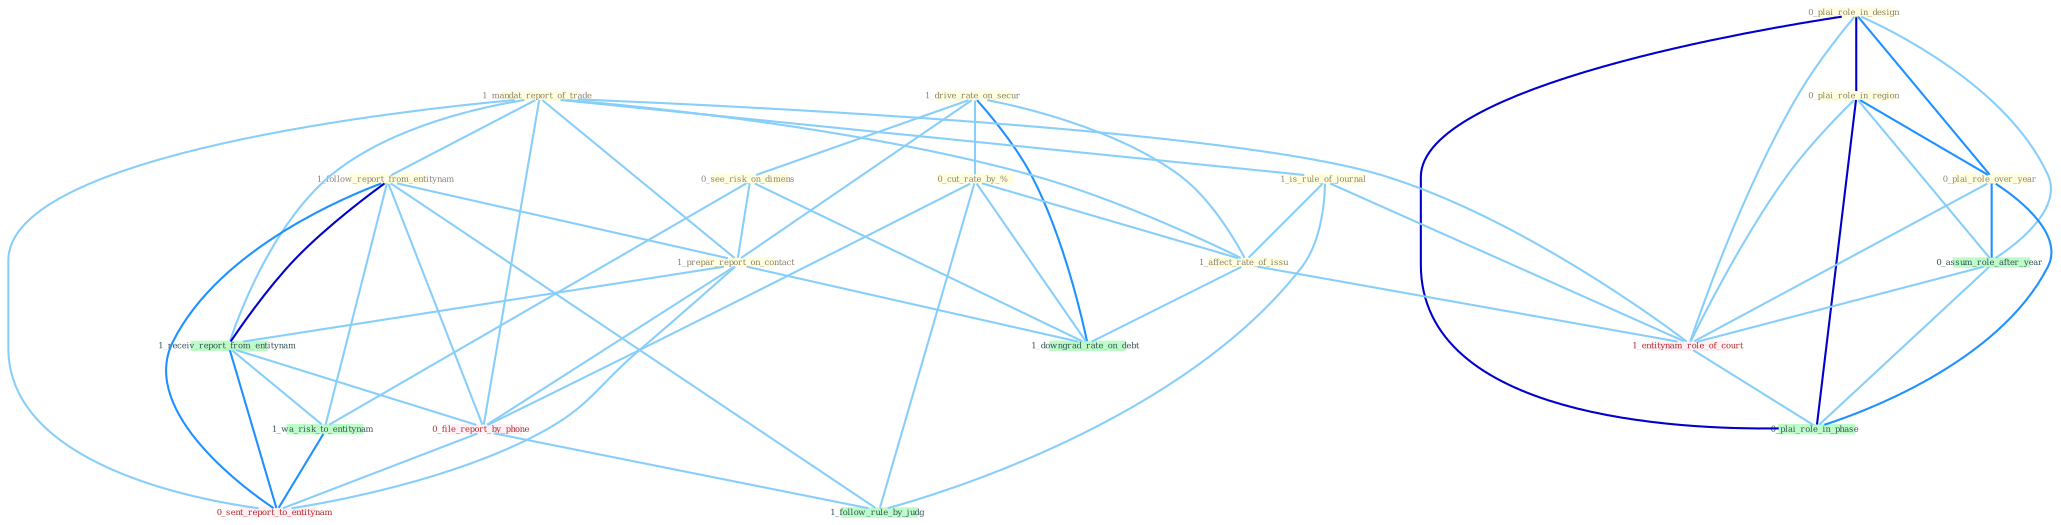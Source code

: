 Graph G{ 
    node
    [shape=polygon,style=filled,width=.5,height=.06,color="#BDFCC9",fixedsize=true,fontsize=4,
    fontcolor="#2f4f4f"];
    {node
    [color="#ffffe0", fontcolor="#8b7d6b"] "1_drive_rate_on_secur " "0_plai_role_in_design " "0_plai_role_in_region " "1_mandat_report_of_trade " "1_is_rule_of_journal " "0_see_risk_on_dimens " "1_follow_report_from_entitynam " "1_prepar_report_on_contact " "0_plai_role_over_year " "0_cut_rate_by_% " "1_affect_rate_of_issu "}
{node [color="#fff0f5", fontcolor="#b22222"] "1_entitynam_role_of_court " "0_file_report_by_phone " "0_sent_report_to_entitynam "}
edge [color="#B0E2FF"];

	"1_drive_rate_on_secur " -- "0_see_risk_on_dimens " [w="1", color="#87cefa" ];
	"1_drive_rate_on_secur " -- "1_prepar_report_on_contact " [w="1", color="#87cefa" ];
	"1_drive_rate_on_secur " -- "0_cut_rate_by_% " [w="1", color="#87cefa" ];
	"1_drive_rate_on_secur " -- "1_affect_rate_of_issu " [w="1", color="#87cefa" ];
	"1_drive_rate_on_secur " -- "1_downgrad_rate_on_debt " [w="2", color="#1e90ff" , len=0.8];
	"0_plai_role_in_design " -- "0_plai_role_in_region " [w="3", color="#0000cd" , len=0.6];
	"0_plai_role_in_design " -- "0_plai_role_over_year " [w="2", color="#1e90ff" , len=0.8];
	"0_plai_role_in_design " -- "0_assum_role_after_year " [w="1", color="#87cefa" ];
	"0_plai_role_in_design " -- "1_entitynam_role_of_court " [w="1", color="#87cefa" ];
	"0_plai_role_in_design " -- "0_plai_role_in_phase " [w="3", color="#0000cd" , len=0.6];
	"0_plai_role_in_region " -- "0_plai_role_over_year " [w="2", color="#1e90ff" , len=0.8];
	"0_plai_role_in_region " -- "0_assum_role_after_year " [w="1", color="#87cefa" ];
	"0_plai_role_in_region " -- "1_entitynam_role_of_court " [w="1", color="#87cefa" ];
	"0_plai_role_in_region " -- "0_plai_role_in_phase " [w="3", color="#0000cd" , len=0.6];
	"1_mandat_report_of_trade " -- "1_is_rule_of_journal " [w="1", color="#87cefa" ];
	"1_mandat_report_of_trade " -- "1_follow_report_from_entitynam " [w="1", color="#87cefa" ];
	"1_mandat_report_of_trade " -- "1_prepar_report_on_contact " [w="1", color="#87cefa" ];
	"1_mandat_report_of_trade " -- "1_affect_rate_of_issu " [w="1", color="#87cefa" ];
	"1_mandat_report_of_trade " -- "1_receiv_report_from_entitynam " [w="1", color="#87cefa" ];
	"1_mandat_report_of_trade " -- "1_entitynam_role_of_court " [w="1", color="#87cefa" ];
	"1_mandat_report_of_trade " -- "0_file_report_by_phone " [w="1", color="#87cefa" ];
	"1_mandat_report_of_trade " -- "0_sent_report_to_entitynam " [w="1", color="#87cefa" ];
	"1_is_rule_of_journal " -- "1_affect_rate_of_issu " [w="1", color="#87cefa" ];
	"1_is_rule_of_journal " -- "1_entitynam_role_of_court " [w="1", color="#87cefa" ];
	"1_is_rule_of_journal " -- "1_follow_rule_by_judg " [w="1", color="#87cefa" ];
	"0_see_risk_on_dimens " -- "1_prepar_report_on_contact " [w="1", color="#87cefa" ];
	"0_see_risk_on_dimens " -- "1_downgrad_rate_on_debt " [w="1", color="#87cefa" ];
	"0_see_risk_on_dimens " -- "1_wa_risk_to_entitynam " [w="1", color="#87cefa" ];
	"1_follow_report_from_entitynam " -- "1_prepar_report_on_contact " [w="1", color="#87cefa" ];
	"1_follow_report_from_entitynam " -- "1_receiv_report_from_entitynam " [w="3", color="#0000cd" , len=0.6];
	"1_follow_report_from_entitynam " -- "0_file_report_by_phone " [w="1", color="#87cefa" ];
	"1_follow_report_from_entitynam " -- "1_follow_rule_by_judg " [w="1", color="#87cefa" ];
	"1_follow_report_from_entitynam " -- "1_wa_risk_to_entitynam " [w="1", color="#87cefa" ];
	"1_follow_report_from_entitynam " -- "0_sent_report_to_entitynam " [w="2", color="#1e90ff" , len=0.8];
	"1_prepar_report_on_contact " -- "1_receiv_report_from_entitynam " [w="1", color="#87cefa" ];
	"1_prepar_report_on_contact " -- "0_file_report_by_phone " [w="1", color="#87cefa" ];
	"1_prepar_report_on_contact " -- "1_downgrad_rate_on_debt " [w="1", color="#87cefa" ];
	"1_prepar_report_on_contact " -- "0_sent_report_to_entitynam " [w="1", color="#87cefa" ];
	"0_plai_role_over_year " -- "0_assum_role_after_year " [w="2", color="#1e90ff" , len=0.8];
	"0_plai_role_over_year " -- "1_entitynam_role_of_court " [w="1", color="#87cefa" ];
	"0_plai_role_over_year " -- "0_plai_role_in_phase " [w="2", color="#1e90ff" , len=0.8];
	"0_cut_rate_by_% " -- "1_affect_rate_of_issu " [w="1", color="#87cefa" ];
	"0_cut_rate_by_% " -- "0_file_report_by_phone " [w="1", color="#87cefa" ];
	"0_cut_rate_by_% " -- "1_downgrad_rate_on_debt " [w="1", color="#87cefa" ];
	"0_cut_rate_by_% " -- "1_follow_rule_by_judg " [w="1", color="#87cefa" ];
	"1_affect_rate_of_issu " -- "1_entitynam_role_of_court " [w="1", color="#87cefa" ];
	"1_affect_rate_of_issu " -- "1_downgrad_rate_on_debt " [w="1", color="#87cefa" ];
	"1_receiv_report_from_entitynam " -- "0_file_report_by_phone " [w="1", color="#87cefa" ];
	"1_receiv_report_from_entitynam " -- "1_wa_risk_to_entitynam " [w="1", color="#87cefa" ];
	"1_receiv_report_from_entitynam " -- "0_sent_report_to_entitynam " [w="2", color="#1e90ff" , len=0.8];
	"0_assum_role_after_year " -- "1_entitynam_role_of_court " [w="1", color="#87cefa" ];
	"0_assum_role_after_year " -- "0_plai_role_in_phase " [w="1", color="#87cefa" ];
	"1_entitynam_role_of_court " -- "0_plai_role_in_phase " [w="1", color="#87cefa" ];
	"0_file_report_by_phone " -- "1_follow_rule_by_judg " [w="1", color="#87cefa" ];
	"0_file_report_by_phone " -- "0_sent_report_to_entitynam " [w="1", color="#87cefa" ];
	"1_wa_risk_to_entitynam " -- "0_sent_report_to_entitynam " [w="2", color="#1e90ff" , len=0.8];
}